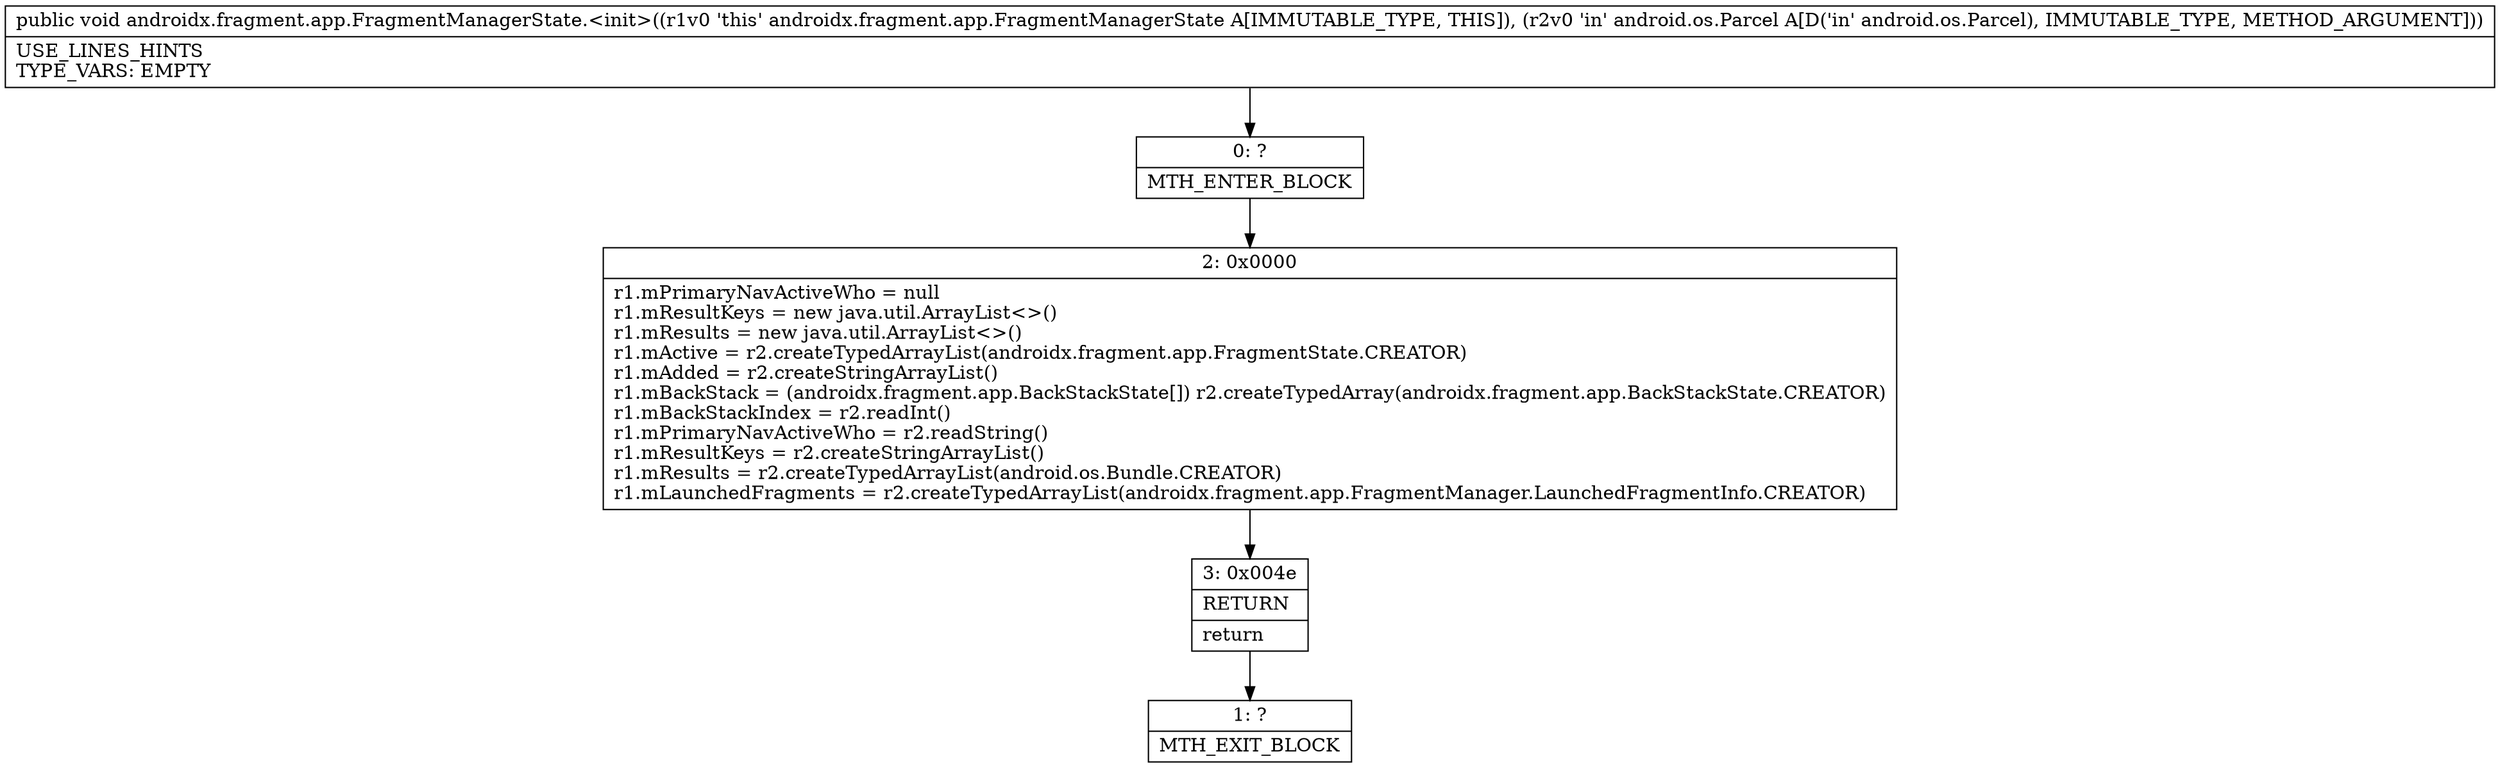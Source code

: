 digraph "CFG forandroidx.fragment.app.FragmentManagerState.\<init\>(Landroid\/os\/Parcel;)V" {
Node_0 [shape=record,label="{0\:\ ?|MTH_ENTER_BLOCK\l}"];
Node_2 [shape=record,label="{2\:\ 0x0000|r1.mPrimaryNavActiveWho = null\lr1.mResultKeys = new java.util.ArrayList\<\>()\lr1.mResults = new java.util.ArrayList\<\>()\lr1.mActive = r2.createTypedArrayList(androidx.fragment.app.FragmentState.CREATOR)\lr1.mAdded = r2.createStringArrayList()\lr1.mBackStack = (androidx.fragment.app.BackStackState[]) r2.createTypedArray(androidx.fragment.app.BackStackState.CREATOR)\lr1.mBackStackIndex = r2.readInt()\lr1.mPrimaryNavActiveWho = r2.readString()\lr1.mResultKeys = r2.createStringArrayList()\lr1.mResults = r2.createTypedArrayList(android.os.Bundle.CREATOR)\lr1.mLaunchedFragments = r2.createTypedArrayList(androidx.fragment.app.FragmentManager.LaunchedFragmentInfo.CREATOR)\l}"];
Node_3 [shape=record,label="{3\:\ 0x004e|RETURN\l|return\l}"];
Node_1 [shape=record,label="{1\:\ ?|MTH_EXIT_BLOCK\l}"];
MethodNode[shape=record,label="{public void androidx.fragment.app.FragmentManagerState.\<init\>((r1v0 'this' androidx.fragment.app.FragmentManagerState A[IMMUTABLE_TYPE, THIS]), (r2v0 'in' android.os.Parcel A[D('in' android.os.Parcel), IMMUTABLE_TYPE, METHOD_ARGUMENT]))  | USE_LINES_HINTS\lTYPE_VARS: EMPTY\l}"];
MethodNode -> Node_0;Node_0 -> Node_2;
Node_2 -> Node_3;
Node_3 -> Node_1;
}


